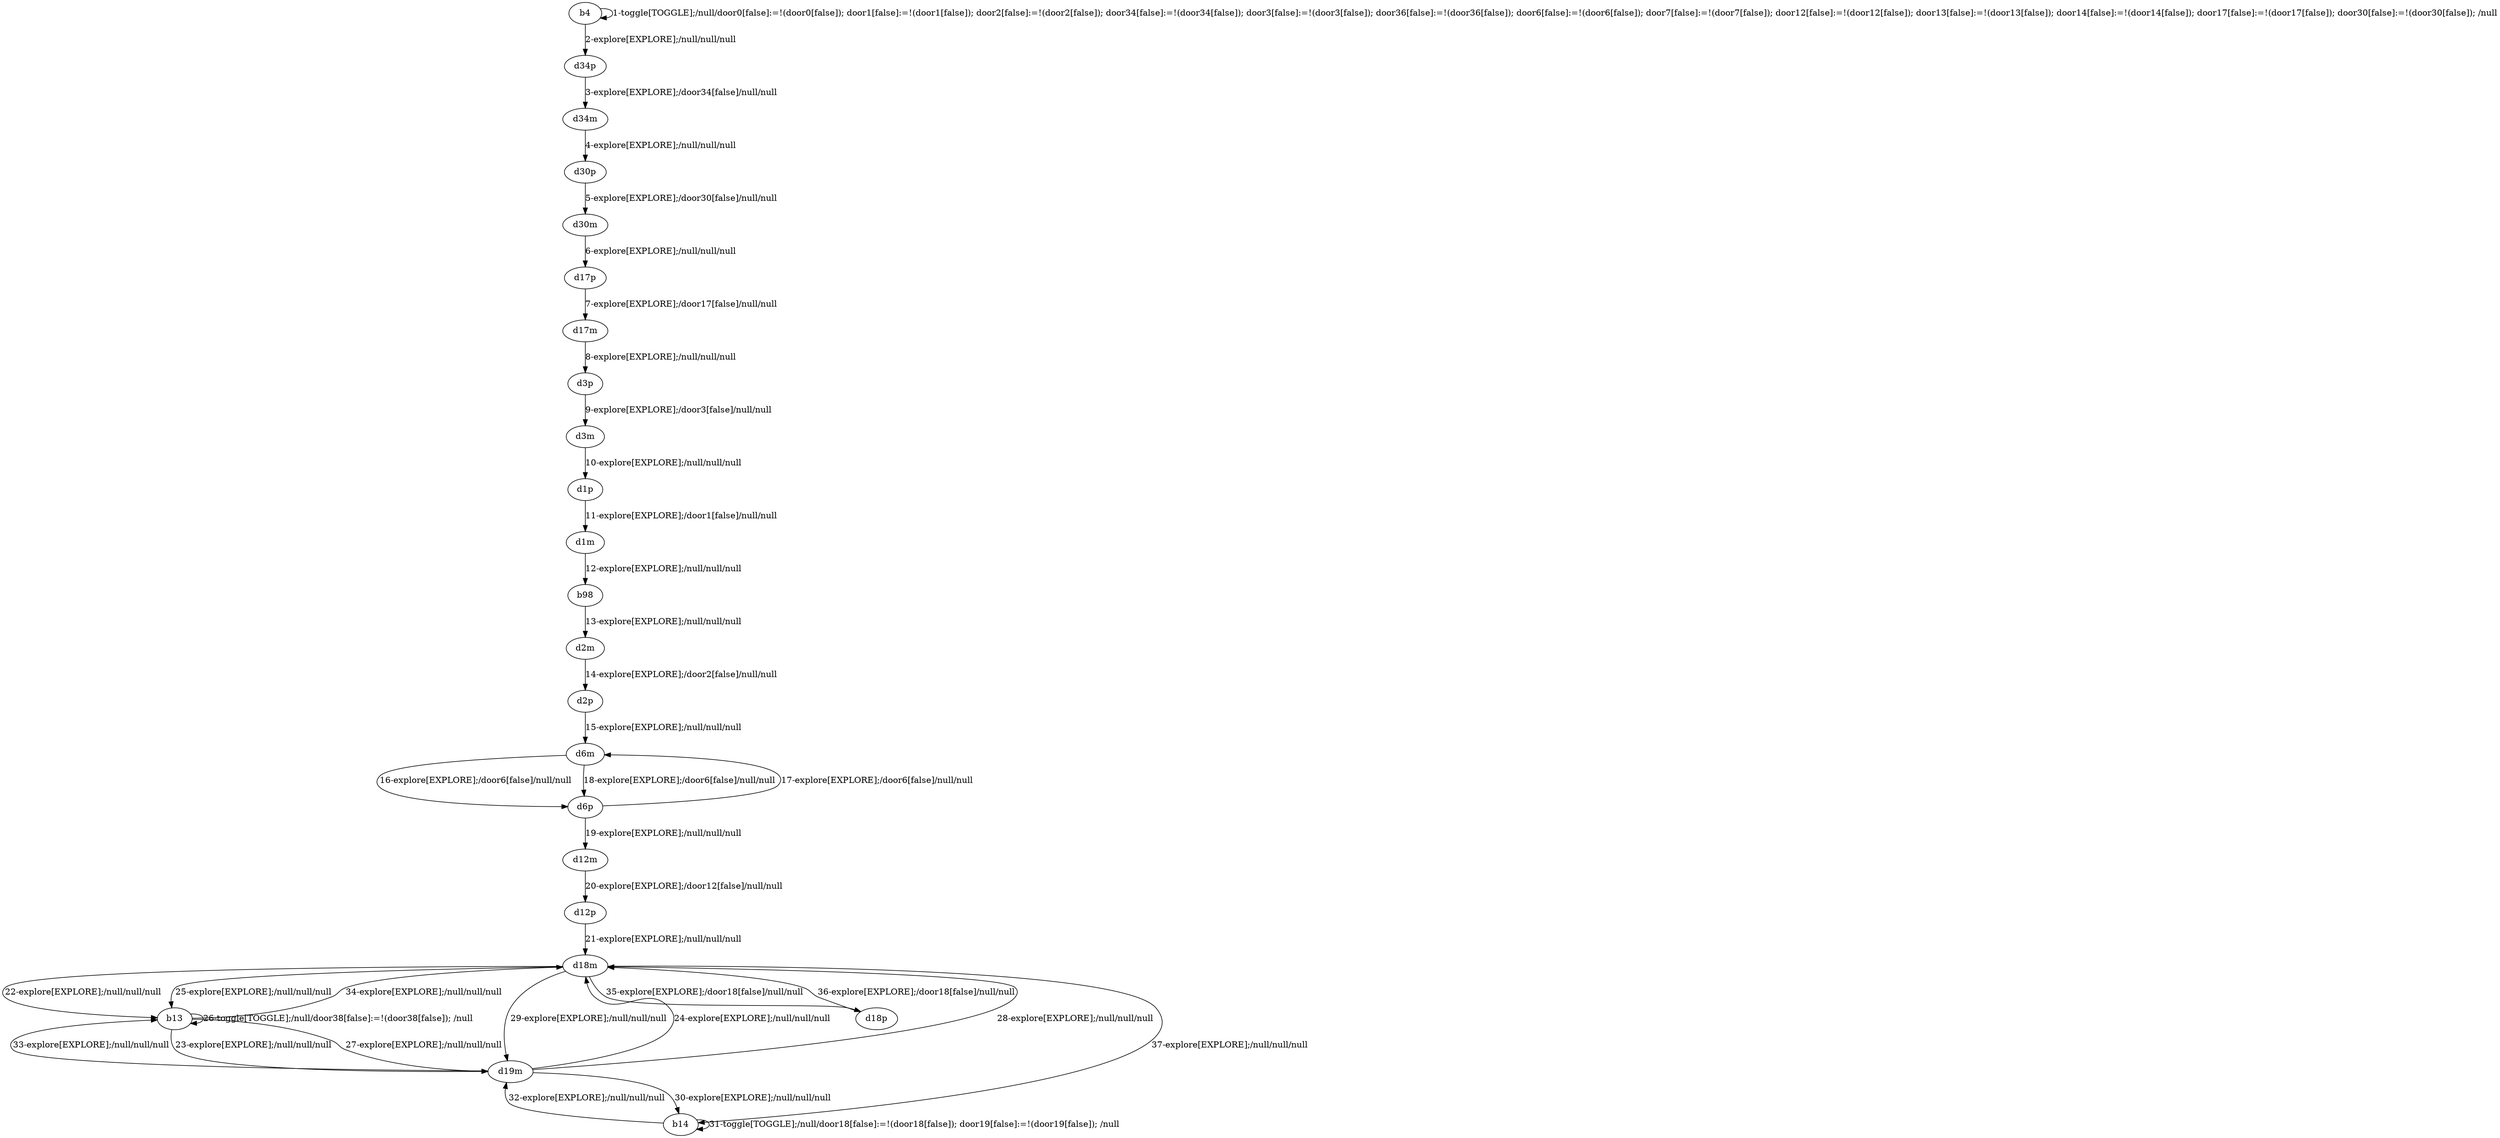 # Total number of goals covered by this test: 1
# d18p --> d18m

digraph g {
"b4" -> "b4" [label = "1-toggle[TOGGLE];/null/door0[false]:=!(door0[false]); door1[false]:=!(door1[false]); door2[false]:=!(door2[false]); door34[false]:=!(door34[false]); door3[false]:=!(door3[false]); door36[false]:=!(door36[false]); door6[false]:=!(door6[false]); door7[false]:=!(door7[false]); door12[false]:=!(door12[false]); door13[false]:=!(door13[false]); door14[false]:=!(door14[false]); door17[false]:=!(door17[false]); door30[false]:=!(door30[false]); /null"];
"b4" -> "d34p" [label = "2-explore[EXPLORE];/null/null/null"];
"d34p" -> "d34m" [label = "3-explore[EXPLORE];/door34[false]/null/null"];
"d34m" -> "d30p" [label = "4-explore[EXPLORE];/null/null/null"];
"d30p" -> "d30m" [label = "5-explore[EXPLORE];/door30[false]/null/null"];
"d30m" -> "d17p" [label = "6-explore[EXPLORE];/null/null/null"];
"d17p" -> "d17m" [label = "7-explore[EXPLORE];/door17[false]/null/null"];
"d17m" -> "d3p" [label = "8-explore[EXPLORE];/null/null/null"];
"d3p" -> "d3m" [label = "9-explore[EXPLORE];/door3[false]/null/null"];
"d3m" -> "d1p" [label = "10-explore[EXPLORE];/null/null/null"];
"d1p" -> "d1m" [label = "11-explore[EXPLORE];/door1[false]/null/null"];
"d1m" -> "b98" [label = "12-explore[EXPLORE];/null/null/null"];
"b98" -> "d2m" [label = "13-explore[EXPLORE];/null/null/null"];
"d2m" -> "d2p" [label = "14-explore[EXPLORE];/door2[false]/null/null"];
"d2p" -> "d6m" [label = "15-explore[EXPLORE];/null/null/null"];
"d6m" -> "d6p" [label = "16-explore[EXPLORE];/door6[false]/null/null"];
"d6p" -> "d6m" [label = "17-explore[EXPLORE];/door6[false]/null/null"];
"d6m" -> "d6p" [label = "18-explore[EXPLORE];/door6[false]/null/null"];
"d6p" -> "d12m" [label = "19-explore[EXPLORE];/null/null/null"];
"d12m" -> "d12p" [label = "20-explore[EXPLORE];/door12[false]/null/null"];
"d12p" -> "d18m" [label = "21-explore[EXPLORE];/null/null/null"];
"d18m" -> "b13" [label = "22-explore[EXPLORE];/null/null/null"];
"b13" -> "d19m" [label = "23-explore[EXPLORE];/null/null/null"];
"d19m" -> "d18m" [label = "24-explore[EXPLORE];/null/null/null"];
"d18m" -> "b13" [label = "25-explore[EXPLORE];/null/null/null"];
"b13" -> "b13" [label = "26-toggle[TOGGLE];/null/door38[false]:=!(door38[false]); /null"];
"b13" -> "d19m" [label = "27-explore[EXPLORE];/null/null/null"];
"d19m" -> "d18m" [label = "28-explore[EXPLORE];/null/null/null"];
"d18m" -> "d19m" [label = "29-explore[EXPLORE];/null/null/null"];
"d19m" -> "b14" [label = "30-explore[EXPLORE];/null/null/null"];
"b14" -> "b14" [label = "31-toggle[TOGGLE];/null/door18[false]:=!(door18[false]); door19[false]:=!(door19[false]); /null"];
"b14" -> "d19m" [label = "32-explore[EXPLORE];/null/null/null"];
"d19m" -> "b13" [label = "33-explore[EXPLORE];/null/null/null"];
"b13" -> "d18m" [label = "34-explore[EXPLORE];/null/null/null"];
"d18m" -> "d18p" [label = "35-explore[EXPLORE];/door18[false]/null/null"];
"d18p" -> "d18m" [label = "36-explore[EXPLORE];/door18[false]/null/null"];
"d18m" -> "b14" [label = "37-explore[EXPLORE];/null/null/null"];
}